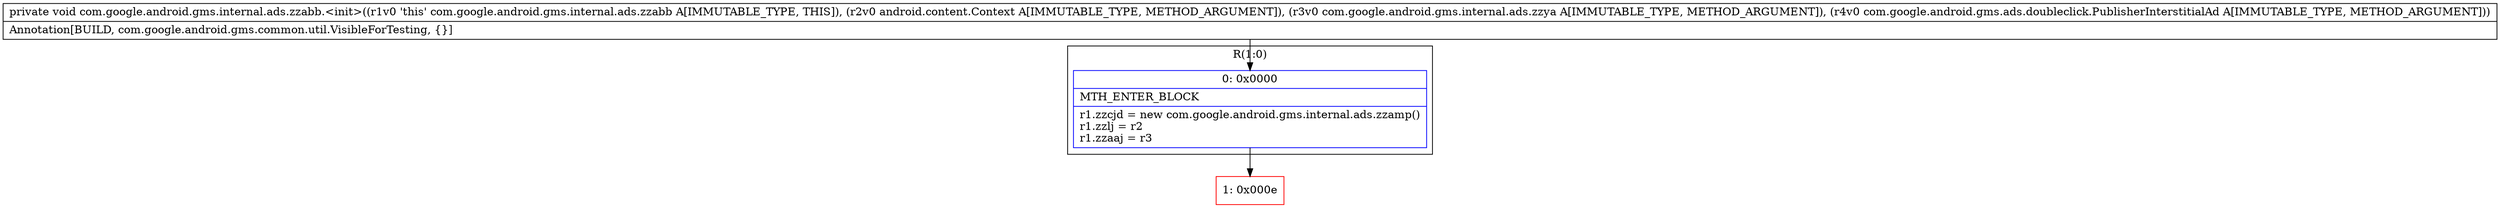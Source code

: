 digraph "CFG forcom.google.android.gms.internal.ads.zzabb.\<init\>(Landroid\/content\/Context;Lcom\/google\/android\/gms\/internal\/ads\/zzya;Lcom\/google\/android\/gms\/ads\/doubleclick\/PublisherInterstitialAd;)V" {
subgraph cluster_Region_1759720102 {
label = "R(1:0)";
node [shape=record,color=blue];
Node_0 [shape=record,label="{0\:\ 0x0000|MTH_ENTER_BLOCK\l|r1.zzcjd = new com.google.android.gms.internal.ads.zzamp()\lr1.zzlj = r2\lr1.zzaaj = r3\l}"];
}
Node_1 [shape=record,color=red,label="{1\:\ 0x000e}"];
MethodNode[shape=record,label="{private void com.google.android.gms.internal.ads.zzabb.\<init\>((r1v0 'this' com.google.android.gms.internal.ads.zzabb A[IMMUTABLE_TYPE, THIS]), (r2v0 android.content.Context A[IMMUTABLE_TYPE, METHOD_ARGUMENT]), (r3v0 com.google.android.gms.internal.ads.zzya A[IMMUTABLE_TYPE, METHOD_ARGUMENT]), (r4v0 com.google.android.gms.ads.doubleclick.PublisherInterstitialAd A[IMMUTABLE_TYPE, METHOD_ARGUMENT]))  | Annotation[BUILD, com.google.android.gms.common.util.VisibleForTesting, \{\}]\l}"];
MethodNode -> Node_0;
Node_0 -> Node_1;
}

